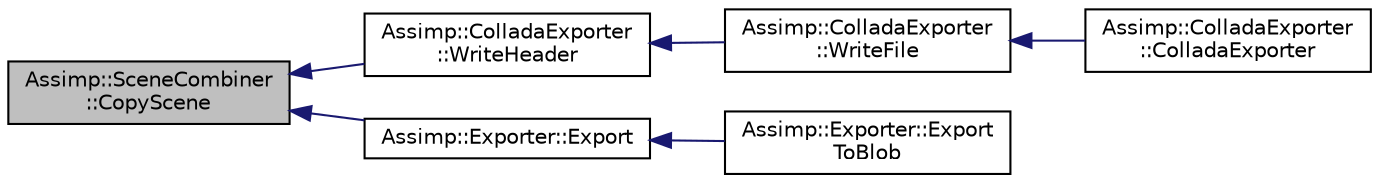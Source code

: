 digraph "Assimp::SceneCombiner::CopyScene"
{
  edge [fontname="Helvetica",fontsize="10",labelfontname="Helvetica",labelfontsize="10"];
  node [fontname="Helvetica",fontsize="10",shape=record];
  rankdir="LR";
  Node1 [label="Assimp::SceneCombiner\l::CopyScene",height=0.2,width=0.4,color="black", fillcolor="grey75", style="filled", fontcolor="black"];
  Node1 -> Node2 [dir="back",color="midnightblue",fontsize="10",style="solid",fontname="Helvetica"];
  Node2 [label="Assimp::ColladaExporter\l::WriteHeader",height=0.2,width=0.4,color="black", fillcolor="white", style="filled",URL="$class_assimp_1_1_collada_exporter.html#a889039977e63701162661124b0fb0f7f",tooltip="Writes the asset header. "];
  Node2 -> Node3 [dir="back",color="midnightblue",fontsize="10",style="solid",fontname="Helvetica"];
  Node3 [label="Assimp::ColladaExporter\l::WriteFile",height=0.2,width=0.4,color="black", fillcolor="white", style="filled",URL="$class_assimp_1_1_collada_exporter.html#a03044e96722b7ec8dcd295253176fc18",tooltip="Starts writing the contents. "];
  Node3 -> Node4 [dir="back",color="midnightblue",fontsize="10",style="solid",fontname="Helvetica"];
  Node4 [label="Assimp::ColladaExporter\l::ColladaExporter",height=0.2,width=0.4,color="black", fillcolor="white", style="filled",URL="$class_assimp_1_1_collada_exporter.html#a5b0a79d70cce72255dba4f6f15cff4d4",tooltip="Constructor for a specific scene to export. "];
  Node1 -> Node5 [dir="back",color="midnightblue",fontsize="10",style="solid",fontname="Helvetica"];
  Node5 [label="Assimp::Exporter::Export",height=0.2,width=0.4,color="black", fillcolor="white", style="filled",URL="$class_assimp_1_1_exporter.html#a3226ea1a598a94c899fa17acebe5d47d"];
  Node5 -> Node6 [dir="back",color="midnightblue",fontsize="10",style="solid",fontname="Helvetica"];
  Node6 [label="Assimp::Exporter::Export\lToBlob",height=0.2,width=0.4,color="black", fillcolor="white", style="filled",URL="$class_assimp_1_1_exporter.html#a534989e16682cc20fde977f9f859aa29"];
}
